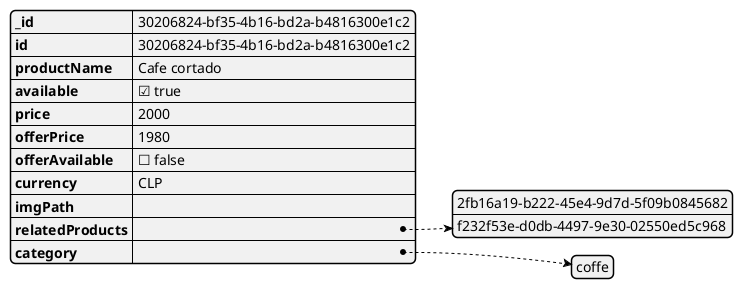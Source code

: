 @startjson
{
"_id": "30206824-bf35-4b16-bd2a-b4816300e1c2",
"id": "30206824-bf35-4b16-bd2a-b4816300e1c2",
"productName": "Cafe cortado",
"available": true,
"price": 2000,
"offerPrice": 1980,
"offerAvailable": false,
"currency": "CLP",
"imgPath": "",
"relatedProducts": ["2fb16a19-b222-45e4-9d7d-5f09b0845682", "f232f53e-d0db-4497-9e30-02550ed5c968"],
"category": ["coffe"]
}
@endjson
